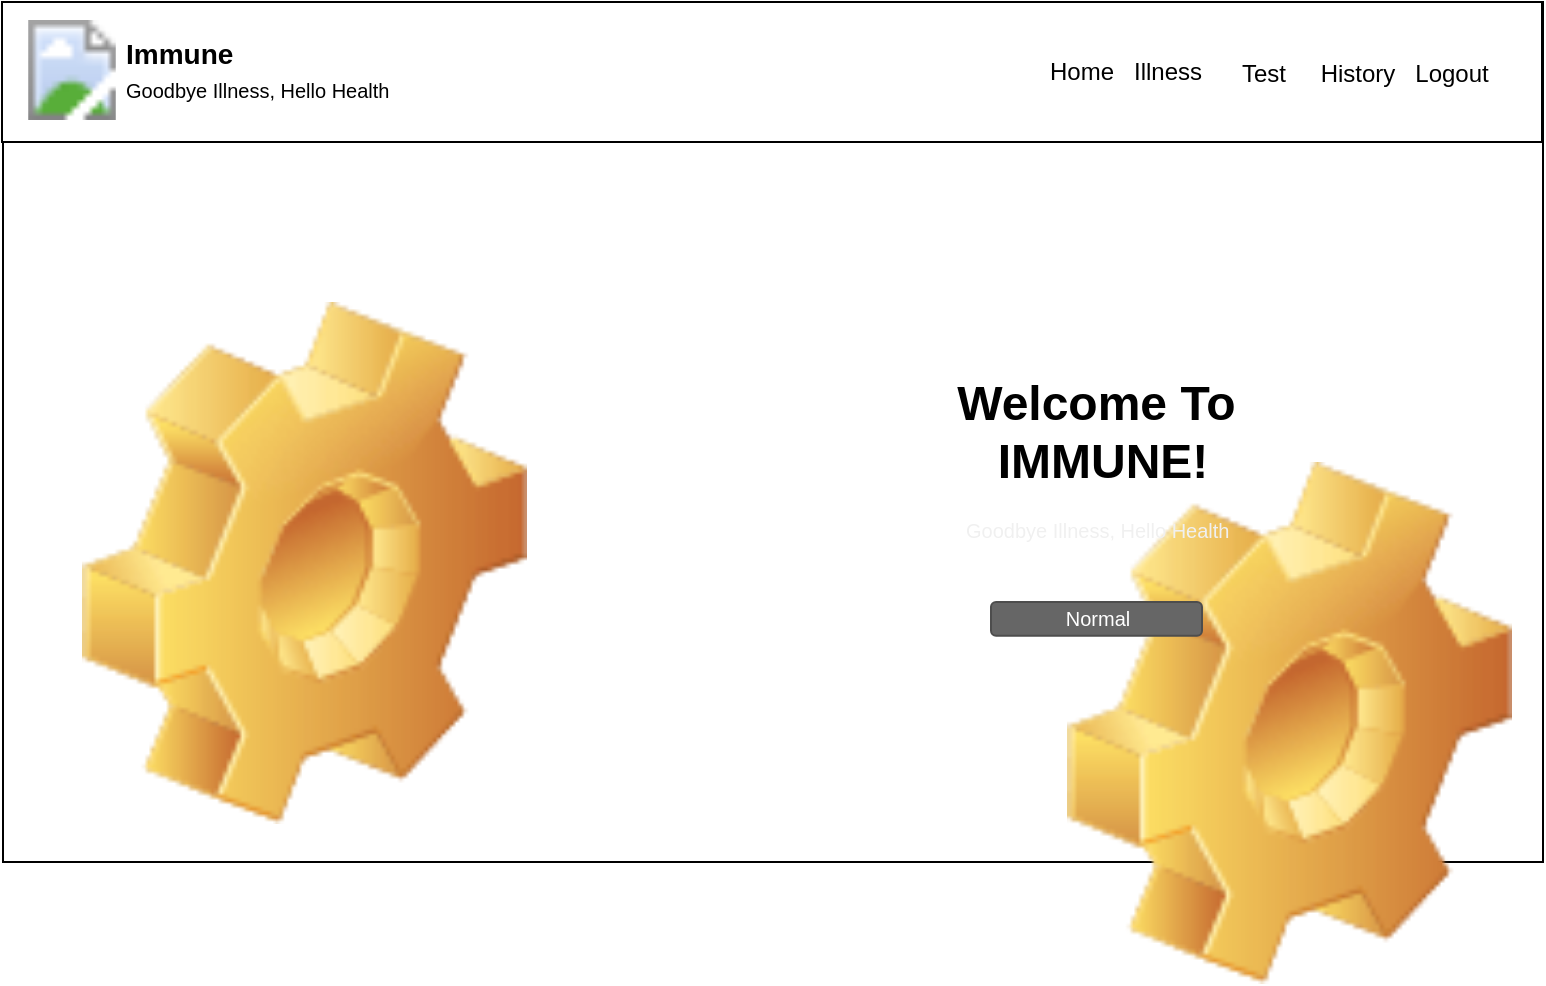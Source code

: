 <mxfile>
    <diagram id="f2YzdrDd_q63Up3U33d7" name="Page-1">
        <mxGraphModel dx="1171" dy="2877" grid="1" gridSize="10" guides="1" tooltips="1" connect="1" arrows="1" fold="1" page="1" pageScale="1" pageWidth="850" pageHeight="1100" math="0" shadow="0">
            <root>
                <mxCell id="0"/>
                <mxCell id="1" parent="0"/>
                <mxCell id="2" value="" style="rounded=0;whiteSpace=wrap;html=1;" parent="1" vertex="1">
                    <mxGeometry x="40.5" y="-1640" width="770" height="430" as="geometry"/>
                </mxCell>
                <mxCell id="46" value="" style="shape=image;html=1;verticalLabelPosition=bottom;verticalAlign=top;imageAspect=1;aspect=fixed;image=img/clipart/Gear_128x128.png" vertex="1" parent="1">
                    <mxGeometry x="572.51" y="-1410" width="222.49" height="261" as="geometry"/>
                </mxCell>
                <mxCell id="3" value="" style="rounded=0;whiteSpace=wrap;html=1;" parent="1" vertex="1">
                    <mxGeometry x="40" y="-1640" width="770" height="70" as="geometry"/>
                </mxCell>
                <mxCell id="4" value="" style="shape=image;html=1;verticalLabelPosition=bottom;verticalAlign=top;imageAspect=1;aspect=fixed;image=https://media.discordapp.net/attachments/910885868733087747/1046480288655626380/Immune.png;fontSize=10;" parent="1" vertex="1">
                    <mxGeometry x="50" y="-1631" width="50" height="50" as="geometry"/>
                </mxCell>
                <mxCell id="7" value="Immune&lt;br&gt;&lt;div&gt;&lt;span style=&quot;font-size: 10px ; font-weight: normal&quot;&gt;Goodbye Illness, Hello Health&lt;/span&gt;&lt;/div&gt;" style="text;strokeColor=none;fillColor=none;html=1;fontSize=14;fontStyle=1;verticalAlign=middle;align=left;" parent="1" vertex="1">
                    <mxGeometry x="100" y="-1626" width="100" height="40" as="geometry"/>
                </mxCell>
                <mxCell id="36" value="Illness" style="text;html=1;strokeColor=none;fillColor=none;align=center;verticalAlign=middle;whiteSpace=wrap;rounded=0;" parent="1" vertex="1">
                    <mxGeometry x="593" y="-1620.5" width="60" height="30" as="geometry"/>
                </mxCell>
                <mxCell id="37" value="Test" style="text;html=1;strokeColor=none;fillColor=none;align=center;verticalAlign=middle;whiteSpace=wrap;rounded=0;" parent="1" vertex="1">
                    <mxGeometry x="641" y="-1619.5" width="60" height="30" as="geometry"/>
                </mxCell>
                <mxCell id="38" value="Logout" style="text;html=1;strokeColor=none;fillColor=none;align=center;verticalAlign=middle;whiteSpace=wrap;rounded=0;" parent="1" vertex="1">
                    <mxGeometry x="735" y="-1619.5" width="60" height="30" as="geometry"/>
                </mxCell>
                <mxCell id="39" value="History" style="text;html=1;strokeColor=none;fillColor=none;align=center;verticalAlign=middle;whiteSpace=wrap;rounded=0;" parent="1" vertex="1">
                    <mxGeometry x="688" y="-1619.5" width="60" height="30" as="geometry"/>
                </mxCell>
                <mxCell id="40" value="Home" style="text;html=1;strokeColor=none;fillColor=none;align=center;verticalAlign=middle;whiteSpace=wrap;rounded=0;" parent="1" vertex="1">
                    <mxGeometry x="550" y="-1620.5" width="60" height="30" as="geometry"/>
                </mxCell>
                <mxCell id="41" value="" style="shape=image;html=1;verticalLabelPosition=bottom;verticalAlign=top;imageAspect=1;aspect=fixed;image=img/clipart/Gear_128x128.png" vertex="1" parent="1">
                    <mxGeometry x="80" y="-1490" width="222.49" height="261" as="geometry"/>
                </mxCell>
                <mxCell id="42" value="Welcome To&amp;nbsp;&lt;br&gt;IMMUNE!" style="text;strokeColor=none;fillColor=none;html=1;fontSize=24;fontStyle=1;verticalAlign=middle;align=center;" vertex="1" parent="1">
                    <mxGeometry x="540" y="-1445" width="100" height="40" as="geometry"/>
                </mxCell>
                <mxCell id="43" value="&lt;span style=&quot;color: rgb(240 , 240 , 240) ; font-family: &amp;#34;helvetica&amp;#34; ; font-size: 10px ; font-style: normal ; font-weight: 400 ; letter-spacing: normal ; text-align: left ; text-indent: 0px ; text-transform: none ; word-spacing: 0px ; display: inline ; float: none&quot;&gt;Goodbye Illness, Hello Health&lt;/span&gt;" style="text;whiteSpace=wrap;html=1;" vertex="1" parent="1">
                    <mxGeometry x="520" y="-1390" width="160" height="30" as="geometry"/>
                </mxCell>
                <mxCell id="45" value="Normal" style="rounded=1;html=1;shadow=0;dashed=0;whiteSpace=wrap;fontSize=10;fillColor=#666666;align=center;strokeColor=#4D4D4D;fontColor=#ffffff;" vertex="1" parent="1">
                    <mxGeometry x="534.5" y="-1340" width="105.5" height="16.88" as="geometry"/>
                </mxCell>
            </root>
        </mxGraphModel>
    </diagram>
</mxfile>
